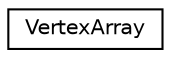 digraph "Graphical Class Hierarchy"
{
 // LATEX_PDF_SIZE
  edge [fontname="Helvetica",fontsize="10",labelfontname="Helvetica",labelfontsize="10"];
  node [fontname="Helvetica",fontsize="10",shape=record];
  rankdir="LR";
  Node0 [label="VertexArray",height=0.2,width=0.4,color="black", fillcolor="white", style="filled",URL="$classVertexArray.html",tooltip=" "];
}
